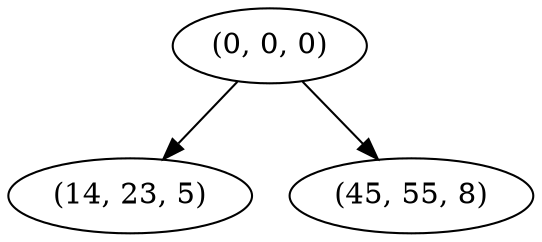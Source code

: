 digraph tree {
    "(0, 0, 0)";
    "(14, 23, 5)";
    "(45, 55, 8)";
    "(0, 0, 0)" -> "(14, 23, 5)";
    "(0, 0, 0)" -> "(45, 55, 8)";
}
